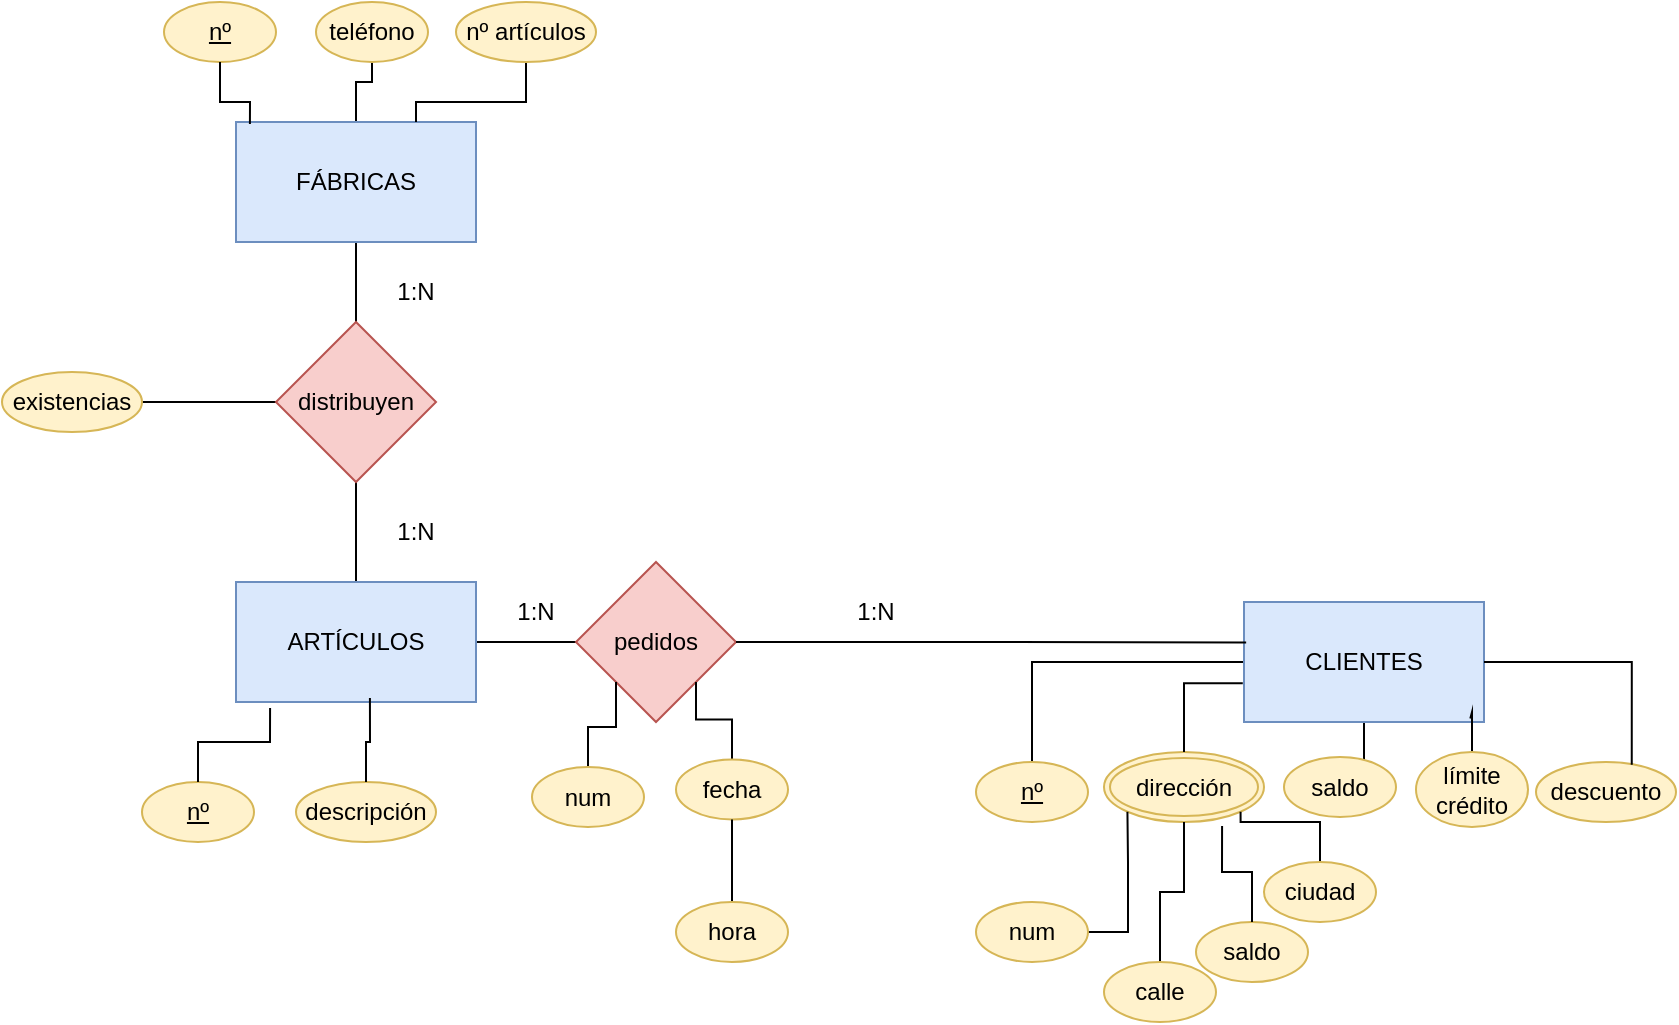 <mxfile version="21.8.2" type="github">
  <diagram name="Página-1" id="-g9bSEbhVr5vA_LyVVuC">
    <mxGraphModel dx="1382" dy="743" grid="1" gridSize="10" guides="1" tooltips="1" connect="1" arrows="1" fold="1" page="1" pageScale="1" pageWidth="827" pageHeight="1169" math="0" shadow="0">
      <root>
        <mxCell id="0" />
        <mxCell id="1" parent="0" />
        <mxCell id="qWGIm6JoiP6WV_-AvH_R-6" style="edgeStyle=orthogonalEdgeStyle;rounded=0;orthogonalLoop=1;jettySize=auto;html=1;endArrow=none;endFill=0;" parent="1" source="qWGIm6JoiP6WV_-AvH_R-1" target="qWGIm6JoiP6WV_-AvH_R-2" edge="1">
          <mxGeometry relative="1" as="geometry" />
        </mxCell>
        <mxCell id="0mIljpS6rC2LKz5TN58a-22" style="edgeStyle=orthogonalEdgeStyle;rounded=0;orthogonalLoop=1;jettySize=auto;html=1;endArrow=none;endFill=0;" edge="1" parent="1" source="qWGIm6JoiP6WV_-AvH_R-1" target="0mIljpS6rC2LKz5TN58a-5">
          <mxGeometry relative="1" as="geometry" />
        </mxCell>
        <mxCell id="qWGIm6JoiP6WV_-AvH_R-1" value="FÁBRICAS" style="rounded=0;whiteSpace=wrap;html=1;fillColor=#dae8fc;strokeColor=#6c8ebf;" parent="1" vertex="1">
          <mxGeometry x="210" y="140" width="120" height="60" as="geometry" />
        </mxCell>
        <mxCell id="qWGIm6JoiP6WV_-AvH_R-7" style="edgeStyle=orthogonalEdgeStyle;rounded=0;orthogonalLoop=1;jettySize=auto;html=1;entryX=0.5;entryY=0;entryDx=0;entryDy=0;endArrow=none;endFill=0;" parent="1" source="qWGIm6JoiP6WV_-AvH_R-2" target="qWGIm6JoiP6WV_-AvH_R-3" edge="1">
          <mxGeometry relative="1" as="geometry" />
        </mxCell>
        <mxCell id="0mIljpS6rC2LKz5TN58a-21" style="edgeStyle=orthogonalEdgeStyle;rounded=0;orthogonalLoop=1;jettySize=auto;html=1;entryX=1;entryY=0.5;entryDx=0;entryDy=0;endArrow=none;endFill=0;" edge="1" parent="1" source="qWGIm6JoiP6WV_-AvH_R-2" target="0mIljpS6rC2LKz5TN58a-4">
          <mxGeometry relative="1" as="geometry" />
        </mxCell>
        <mxCell id="qWGIm6JoiP6WV_-AvH_R-2" value="distribuyen" style="rhombus;whiteSpace=wrap;html=1;fillColor=#f8cecc;strokeColor=#b85450;" parent="1" vertex="1">
          <mxGeometry x="230" y="240" width="80" height="80" as="geometry" />
        </mxCell>
        <mxCell id="qWGIm6JoiP6WV_-AvH_R-8" style="edgeStyle=orthogonalEdgeStyle;rounded=0;orthogonalLoop=1;jettySize=auto;html=1;entryX=0;entryY=0.5;entryDx=0;entryDy=0;endArrow=none;endFill=0;" parent="1" source="qWGIm6JoiP6WV_-AvH_R-3" target="qWGIm6JoiP6WV_-AvH_R-4" edge="1">
          <mxGeometry relative="1" as="geometry" />
        </mxCell>
        <mxCell id="qWGIm6JoiP6WV_-AvH_R-3" value="ARTÍCULOS" style="rounded=0;whiteSpace=wrap;html=1;fillColor=#dae8fc;strokeColor=#6c8ebf;" parent="1" vertex="1">
          <mxGeometry x="210" y="370" width="120" height="60" as="geometry" />
        </mxCell>
        <mxCell id="qWGIm6JoiP6WV_-AvH_R-4" value="pedidos" style="rhombus;whiteSpace=wrap;html=1;fillColor=#f8cecc;strokeColor=#b85450;" parent="1" vertex="1">
          <mxGeometry x="380" y="360" width="80" height="80" as="geometry" />
        </mxCell>
        <mxCell id="qWGIm6JoiP6WV_-AvH_R-29" style="edgeStyle=orthogonalEdgeStyle;rounded=0;orthogonalLoop=1;jettySize=auto;html=1;endArrow=none;endFill=0;" parent="1" source="qWGIm6JoiP6WV_-AvH_R-12" target="qWGIm6JoiP6WV_-AvH_R-16" edge="1">
          <mxGeometry relative="1" as="geometry" />
        </mxCell>
        <mxCell id="qWGIm6JoiP6WV_-AvH_R-30" style="edgeStyle=orthogonalEdgeStyle;rounded=0;orthogonalLoop=1;jettySize=auto;html=1;" parent="1" source="qWGIm6JoiP6WV_-AvH_R-12" target="qWGIm6JoiP6WV_-AvH_R-24" edge="1">
          <mxGeometry relative="1" as="geometry" />
        </mxCell>
        <mxCell id="qWGIm6JoiP6WV_-AvH_R-12" value="CLIENTES" style="rounded=0;whiteSpace=wrap;html=1;fillColor=#dae8fc;strokeColor=#6c8ebf;" parent="1" vertex="1">
          <mxGeometry x="714" y="380" width="120" height="60" as="geometry" />
        </mxCell>
        <mxCell id="qWGIm6JoiP6WV_-AvH_R-16" value="&lt;u&gt;nº&lt;/u&gt;" style="ellipse;whiteSpace=wrap;html=1;fillColor=#fff2cc;strokeColor=#d6b656;" parent="1" vertex="1">
          <mxGeometry x="580" y="460" width="56" height="30" as="geometry" />
        </mxCell>
        <mxCell id="qWGIm6JoiP6WV_-AvH_R-22" value="dirección" style="ellipse;shape=doubleEllipse;margin=3;whiteSpace=wrap;html=1;align=center;fillColor=#fff2cc;strokeColor=#d6b656;" parent="1" vertex="1">
          <mxGeometry x="644" y="455" width="80" height="35" as="geometry" />
        </mxCell>
        <mxCell id="qWGIm6JoiP6WV_-AvH_R-24" value="saldo" style="ellipse;whiteSpace=wrap;html=1;fillColor=#fff2cc;strokeColor=#d6b656;" parent="1" vertex="1">
          <mxGeometry x="734" y="457.5" width="56" height="30" as="geometry" />
        </mxCell>
        <mxCell id="qWGIm6JoiP6WV_-AvH_R-37" style="edgeStyle=orthogonalEdgeStyle;rounded=0;orthogonalLoop=1;jettySize=auto;html=1;endArrow=none;endFill=0;entryX=0.943;entryY=0.97;entryDx=0;entryDy=0;entryPerimeter=0;" parent="1" source="qWGIm6JoiP6WV_-AvH_R-25" target="qWGIm6JoiP6WV_-AvH_R-12" edge="1">
          <mxGeometry relative="1" as="geometry">
            <mxPoint x="828.0" y="450" as="targetPoint" />
            <Array as="points" />
          </mxGeometry>
        </mxCell>
        <mxCell id="qWGIm6JoiP6WV_-AvH_R-25" value="límite crédito" style="ellipse;whiteSpace=wrap;html=1;fillColor=#fff2cc;strokeColor=#d6b656;" parent="1" vertex="1">
          <mxGeometry x="800" y="455" width="56" height="37.5" as="geometry" />
        </mxCell>
        <mxCell id="qWGIm6JoiP6WV_-AvH_R-26" value="descuento" style="ellipse;whiteSpace=wrap;html=1;fillColor=#fff2cc;strokeColor=#d6b656;" parent="1" vertex="1">
          <mxGeometry x="860" y="460" width="70" height="30" as="geometry" />
        </mxCell>
        <mxCell id="qWGIm6JoiP6WV_-AvH_R-31" style="edgeStyle=orthogonalEdgeStyle;rounded=0;orthogonalLoop=1;jettySize=auto;html=1;entryX=0.684;entryY=0.044;entryDx=0;entryDy=0;entryPerimeter=0;endArrow=none;endFill=0;" parent="1" source="qWGIm6JoiP6WV_-AvH_R-12" target="qWGIm6JoiP6WV_-AvH_R-26" edge="1">
          <mxGeometry relative="1" as="geometry" />
        </mxCell>
        <mxCell id="qWGIm6JoiP6WV_-AvH_R-33" style="edgeStyle=orthogonalEdgeStyle;rounded=0;orthogonalLoop=1;jettySize=auto;html=1;entryX=-0.005;entryY=0.677;entryDx=0;entryDy=0;entryPerimeter=0;endArrow=none;endFill=0;" parent="1" source="qWGIm6JoiP6WV_-AvH_R-22" target="qWGIm6JoiP6WV_-AvH_R-12" edge="1">
          <mxGeometry relative="1" as="geometry" />
        </mxCell>
        <mxCell id="qWGIm6JoiP6WV_-AvH_R-38" style="edgeStyle=orthogonalEdgeStyle;rounded=0;orthogonalLoop=1;jettySize=auto;html=1;entryX=0.009;entryY=0.338;entryDx=0;entryDy=0;entryPerimeter=0;endArrow=none;endFill=0;" parent="1" source="qWGIm6JoiP6WV_-AvH_R-4" target="qWGIm6JoiP6WV_-AvH_R-12" edge="1">
          <mxGeometry relative="1" as="geometry" />
        </mxCell>
        <mxCell id="0mIljpS6rC2LKz5TN58a-1" value="&lt;u&gt;nº&lt;/u&gt;" style="ellipse;whiteSpace=wrap;html=1;fillColor=#fff2cc;strokeColor=#d6b656;" vertex="1" parent="1">
          <mxGeometry x="163" y="470" width="56" height="30" as="geometry" />
        </mxCell>
        <mxCell id="0mIljpS6rC2LKz5TN58a-2" value="&lt;u&gt;nº&lt;/u&gt;" style="ellipse;whiteSpace=wrap;html=1;fillColor=#fff2cc;strokeColor=#d6b656;" vertex="1" parent="1">
          <mxGeometry x="174" y="80" width="56" height="30" as="geometry" />
        </mxCell>
        <mxCell id="0mIljpS6rC2LKz5TN58a-3" value="descripción" style="ellipse;whiteSpace=wrap;html=1;fillColor=#fff2cc;strokeColor=#d6b656;" vertex="1" parent="1">
          <mxGeometry x="240" y="470" width="70" height="30" as="geometry" />
        </mxCell>
        <mxCell id="0mIljpS6rC2LKz5TN58a-4" value="existencias" style="ellipse;whiteSpace=wrap;html=1;fillColor=#fff2cc;strokeColor=#d6b656;" vertex="1" parent="1">
          <mxGeometry x="93" y="265" width="70" height="30" as="geometry" />
        </mxCell>
        <mxCell id="0mIljpS6rC2LKz5TN58a-5" value="teléfono" style="ellipse;whiteSpace=wrap;html=1;fillColor=#fff2cc;strokeColor=#d6b656;" vertex="1" parent="1">
          <mxGeometry x="250" y="80" width="56" height="30" as="geometry" />
        </mxCell>
        <mxCell id="0mIljpS6rC2LKz5TN58a-23" style="edgeStyle=orthogonalEdgeStyle;rounded=0;orthogonalLoop=1;jettySize=auto;html=1;entryX=0.75;entryY=0;entryDx=0;entryDy=0;endArrow=none;endFill=0;" edge="1" parent="1" source="0mIljpS6rC2LKz5TN58a-6" target="qWGIm6JoiP6WV_-AvH_R-1">
          <mxGeometry relative="1" as="geometry" />
        </mxCell>
        <mxCell id="0mIljpS6rC2LKz5TN58a-6" value="nº artículos" style="ellipse;whiteSpace=wrap;html=1;fillColor=#fff2cc;strokeColor=#d6b656;" vertex="1" parent="1">
          <mxGeometry x="320" y="80" width="70" height="30" as="geometry" />
        </mxCell>
        <mxCell id="0mIljpS6rC2LKz5TN58a-13" style="edgeStyle=orthogonalEdgeStyle;rounded=0;orthogonalLoop=1;jettySize=auto;html=1;entryX=0;entryY=1;entryDx=0;entryDy=0;endArrow=none;endFill=0;" edge="1" parent="1" source="0mIljpS6rC2LKz5TN58a-7" target="qWGIm6JoiP6WV_-AvH_R-22">
          <mxGeometry relative="1" as="geometry" />
        </mxCell>
        <mxCell id="0mIljpS6rC2LKz5TN58a-7" value="num" style="ellipse;whiteSpace=wrap;html=1;fillColor=#fff2cc;strokeColor=#d6b656;" vertex="1" parent="1">
          <mxGeometry x="580" y="530" width="56" height="30" as="geometry" />
        </mxCell>
        <mxCell id="0mIljpS6rC2LKz5TN58a-8" value="saldo" style="ellipse;whiteSpace=wrap;html=1;fillColor=#fff2cc;strokeColor=#d6b656;" vertex="1" parent="1">
          <mxGeometry x="690" y="540" width="56" height="30" as="geometry" />
        </mxCell>
        <mxCell id="0mIljpS6rC2LKz5TN58a-14" style="edgeStyle=orthogonalEdgeStyle;rounded=0;orthogonalLoop=1;jettySize=auto;html=1;endArrow=none;endFill=0;" edge="1" parent="1" source="0mIljpS6rC2LKz5TN58a-9" target="qWGIm6JoiP6WV_-AvH_R-22">
          <mxGeometry relative="1" as="geometry" />
        </mxCell>
        <mxCell id="0mIljpS6rC2LKz5TN58a-9" value="calle" style="ellipse;whiteSpace=wrap;html=1;fillColor=#fff2cc;strokeColor=#d6b656;" vertex="1" parent="1">
          <mxGeometry x="644" y="560" width="56" height="30" as="geometry" />
        </mxCell>
        <mxCell id="0mIljpS6rC2LKz5TN58a-15" style="edgeStyle=orthogonalEdgeStyle;rounded=0;orthogonalLoop=1;jettySize=auto;html=1;entryX=1;entryY=1;entryDx=0;entryDy=0;endArrow=none;endFill=0;" edge="1" parent="1" source="0mIljpS6rC2LKz5TN58a-10" target="qWGIm6JoiP6WV_-AvH_R-22">
          <mxGeometry relative="1" as="geometry" />
        </mxCell>
        <mxCell id="0mIljpS6rC2LKz5TN58a-10" value="ciudad" style="ellipse;whiteSpace=wrap;html=1;fillColor=#fff2cc;strokeColor=#d6b656;" vertex="1" parent="1">
          <mxGeometry x="724" y="510" width="56" height="30" as="geometry" />
        </mxCell>
        <mxCell id="0mIljpS6rC2LKz5TN58a-26" style="edgeStyle=orthogonalEdgeStyle;rounded=0;orthogonalLoop=1;jettySize=auto;html=1;entryX=0;entryY=1;entryDx=0;entryDy=0;endArrow=none;endFill=0;" edge="1" parent="1" source="0mIljpS6rC2LKz5TN58a-11" target="qWGIm6JoiP6WV_-AvH_R-4">
          <mxGeometry relative="1" as="geometry" />
        </mxCell>
        <mxCell id="0mIljpS6rC2LKz5TN58a-11" value="num" style="ellipse;whiteSpace=wrap;html=1;fillColor=#fff2cc;strokeColor=#d6b656;" vertex="1" parent="1">
          <mxGeometry x="358" y="462.5" width="56" height="30" as="geometry" />
        </mxCell>
        <mxCell id="0mIljpS6rC2LKz5TN58a-25" style="edgeStyle=orthogonalEdgeStyle;rounded=0;orthogonalLoop=1;jettySize=auto;html=1;entryX=1;entryY=1;entryDx=0;entryDy=0;endArrow=none;endFill=0;" edge="1" parent="1" source="0mIljpS6rC2LKz5TN58a-12" target="qWGIm6JoiP6WV_-AvH_R-4">
          <mxGeometry relative="1" as="geometry" />
        </mxCell>
        <mxCell id="0mIljpS6rC2LKz5TN58a-12" value="fecha" style="ellipse;whiteSpace=wrap;html=1;fillColor=#fff2cc;strokeColor=#d6b656;" vertex="1" parent="1">
          <mxGeometry x="430" y="458.75" width="56" height="30" as="geometry" />
        </mxCell>
        <mxCell id="0mIljpS6rC2LKz5TN58a-16" style="edgeStyle=orthogonalEdgeStyle;rounded=0;orthogonalLoop=1;jettySize=auto;html=1;entryX=0.738;entryY=1.057;entryDx=0;entryDy=0;entryPerimeter=0;endArrow=none;endFill=0;" edge="1" parent="1" source="0mIljpS6rC2LKz5TN58a-8" target="qWGIm6JoiP6WV_-AvH_R-22">
          <mxGeometry relative="1" as="geometry" />
        </mxCell>
        <mxCell id="0mIljpS6rC2LKz5TN58a-24" style="edgeStyle=orthogonalEdgeStyle;rounded=0;orthogonalLoop=1;jettySize=auto;html=1;entryX=0.058;entryY=0.017;entryDx=0;entryDy=0;entryPerimeter=0;endArrow=none;endFill=0;" edge="1" parent="1" source="0mIljpS6rC2LKz5TN58a-2" target="qWGIm6JoiP6WV_-AvH_R-1">
          <mxGeometry relative="1" as="geometry" />
        </mxCell>
        <mxCell id="0mIljpS6rC2LKz5TN58a-27" style="edgeStyle=orthogonalEdgeStyle;rounded=0;orthogonalLoop=1;jettySize=auto;html=1;entryX=0.558;entryY=0.967;entryDx=0;entryDy=0;entryPerimeter=0;endArrow=none;endFill=0;" edge="1" parent="1" source="0mIljpS6rC2LKz5TN58a-3" target="qWGIm6JoiP6WV_-AvH_R-3">
          <mxGeometry relative="1" as="geometry" />
        </mxCell>
        <mxCell id="0mIljpS6rC2LKz5TN58a-29" style="edgeStyle=orthogonalEdgeStyle;rounded=0;orthogonalLoop=1;jettySize=auto;html=1;entryX=0.142;entryY=1.05;entryDx=0;entryDy=0;entryPerimeter=0;endArrow=none;endFill=0;" edge="1" parent="1" source="0mIljpS6rC2LKz5TN58a-1" target="qWGIm6JoiP6WV_-AvH_R-3">
          <mxGeometry relative="1" as="geometry" />
        </mxCell>
        <mxCell id="0mIljpS6rC2LKz5TN58a-30" value="1:N" style="text;html=1;strokeColor=none;fillColor=none;align=center;verticalAlign=middle;whiteSpace=wrap;rounded=0;" vertex="1" parent="1">
          <mxGeometry x="330" y="370" width="60" height="30" as="geometry" />
        </mxCell>
        <mxCell id="0mIljpS6rC2LKz5TN58a-32" style="edgeStyle=orthogonalEdgeStyle;rounded=0;orthogonalLoop=1;jettySize=auto;html=1;endArrow=none;endFill=0;" edge="1" parent="1" source="0mIljpS6rC2LKz5TN58a-31" target="0mIljpS6rC2LKz5TN58a-12">
          <mxGeometry relative="1" as="geometry" />
        </mxCell>
        <mxCell id="0mIljpS6rC2LKz5TN58a-31" value="hora" style="ellipse;whiteSpace=wrap;html=1;fillColor=#fff2cc;strokeColor=#d6b656;" vertex="1" parent="1">
          <mxGeometry x="430" y="530" width="56" height="30" as="geometry" />
        </mxCell>
        <mxCell id="0mIljpS6rC2LKz5TN58a-33" value="1:N" style="text;html=1;strokeColor=none;fillColor=none;align=center;verticalAlign=middle;whiteSpace=wrap;rounded=0;" vertex="1" parent="1">
          <mxGeometry x="500" y="370" width="60" height="30" as="geometry" />
        </mxCell>
        <mxCell id="0mIljpS6rC2LKz5TN58a-34" value="1:N" style="text;html=1;strokeColor=none;fillColor=none;align=center;verticalAlign=middle;whiteSpace=wrap;rounded=0;" vertex="1" parent="1">
          <mxGeometry x="270" y="330" width="60" height="30" as="geometry" />
        </mxCell>
        <mxCell id="0mIljpS6rC2LKz5TN58a-35" value="1:N" style="text;html=1;strokeColor=none;fillColor=none;align=center;verticalAlign=middle;whiteSpace=wrap;rounded=0;" vertex="1" parent="1">
          <mxGeometry x="270" y="210" width="60" height="30" as="geometry" />
        </mxCell>
      </root>
    </mxGraphModel>
  </diagram>
</mxfile>

